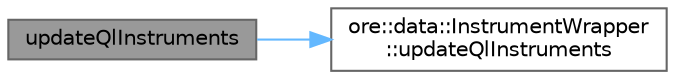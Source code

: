 digraph "updateQlInstruments"
{
 // INTERACTIVE_SVG=YES
 // LATEX_PDF_SIZE
  bgcolor="transparent";
  edge [fontname=Helvetica,fontsize=10,labelfontname=Helvetica,labelfontsize=10];
  node [fontname=Helvetica,fontsize=10,shape=box,height=0.2,width=0.4];
  rankdir="LR";
  Node1 [label="updateQlInstruments",height=0.2,width=0.4,color="gray40", fillcolor="grey60", style="filled", fontcolor="black",tooltip="call update on enclosed instrument(s)"];
  Node1 -> Node2 [color="steelblue1",style="solid"];
  Node2 [label="ore::data::InstrumentWrapper\l::updateQlInstruments",height=0.2,width=0.4,color="grey40", fillcolor="white", style="filled",URL="$classore_1_1data_1_1_instrument_wrapper.html#a60eeda564d720b975195b821a5f7e767",tooltip="call update on enclosed instrument(s)"];
}
